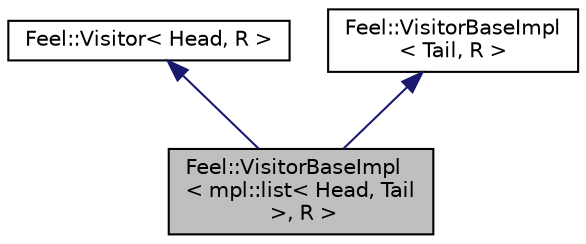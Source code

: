 digraph "Feel::VisitorBaseImpl&lt; mpl::list&lt; Head, Tail &gt;, R &gt;"
{
 // LATEX_PDF_SIZE
  edge [fontname="Helvetica",fontsize="10",labelfontname="Helvetica",labelfontsize="10"];
  node [fontname="Helvetica",fontsize="10",shape=record];
  Node1 [label="Feel::VisitorBaseImpl\l\< mpl::list\< Head, Tail\l \>, R \>",height=0.2,width=0.4,color="black", fillcolor="grey75", style="filled", fontcolor="black",tooltip=" "];
  Node2 -> Node1 [dir="back",color="midnightblue",fontsize="10",style="solid",fontname="Helvetica"];
  Node2 [label="Feel::Visitor\< Head, R \>",height=0.2,width=0.4,color="black", fillcolor="white", style="filled",URL="$classFeel_1_1Visitor.html",tooltip=" "];
  Node3 -> Node1 [dir="back",color="midnightblue",fontsize="10",style="solid",fontname="Helvetica"];
  Node3 [label="Feel::VisitorBaseImpl\l\< Tail, R \>",height=0.2,width=0.4,color="black", fillcolor="white", style="filled",URL="$classFeel_1_1VisitorBaseImpl.html",tooltip=" "];
}
